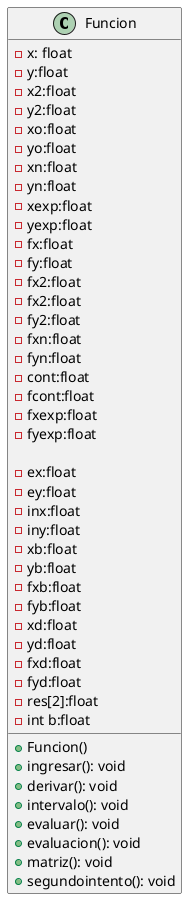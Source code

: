 @startuml
class Funcion 
{
    -x: float 
    -y:float 
    -x2:float 
    -y2:float 
    -xo:float 
    -yo:float 
    -xn:float 
    -yn:float 
    -xexp:float 
    -yexp:float 
    -fx:float 
    -fy:float 
    -fx2:float 
    -fx2:float 
    -fy2:float 
    -fxn:float 
    -fyn:float 
    -cont:float 
    -fcont:float 
    -fxexp:float 
    -fyexp:float 

    -ex:float 
    -ey:float 
    -inx:float 
    -iny:float 
    -xb:float 
    -yb:float 
    -fxb:float 
    -fyb:float 
    -xd:float 
    -yd:float 
    -fxd:float 
    -fyd:float 
    -res[2]:float 
    -int b:float 

    +Funcion()
    +ingresar(): void
    +derivar(): void
    +intervalo(): void
    +evaluar(): void
    +evaluacion(): void
    +matriz(): void
    +segundointento(): void
}
@enduml
  